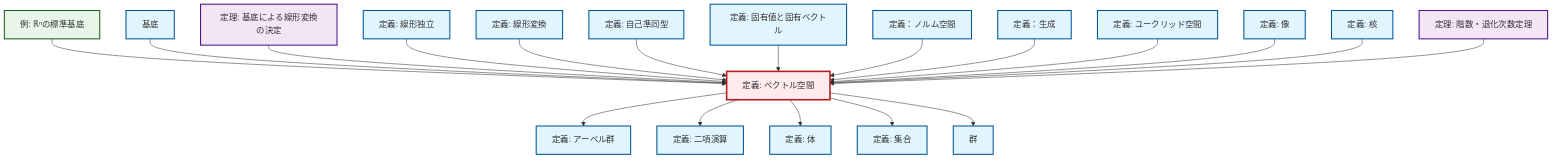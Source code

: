 graph TD
    classDef definition fill:#e1f5fe,stroke:#01579b,stroke-width:2px
    classDef theorem fill:#f3e5f5,stroke:#4a148c,stroke-width:2px
    classDef axiom fill:#fff3e0,stroke:#e65100,stroke-width:2px
    classDef example fill:#e8f5e9,stroke:#1b5e20,stroke-width:2px
    classDef current fill:#ffebee,stroke:#b71c1c,stroke-width:3px
    def-kernel["定義: 核"]:::definition
    def-linear-transformation["定義: 線形変換"]:::definition
    def-set["定義: 集合"]:::definition
    thm-linear-transformation-basis["定理: 基底による線形変換の決定"]:::theorem
    def-normed-vector-space["定義：ノルム空間"]:::definition
    def-vector-space["定義: ベクトル空間"]:::definition
    def-eigenvalue-eigenvector["定義: 固有値と固有ベクトル"]:::definition
    def-linear-independence["定義: 線形独立"]:::definition
    def-group["群"]:::definition
    def-endomorphism["定義: 自己準同型"]:::definition
    ex-standard-basis-rn["例: ℝⁿの標準基底"]:::example
    def-euclidean-space["定義: ユークリッド空間"]:::definition
    def-field["定義: 体"]:::definition
    def-image["定義: 像"]:::definition
    def-basis["基底"]:::definition
    def-abelian-group["定義: アーベル群"]:::definition
    thm-rank-nullity["定理: 階数・退化次数定理"]:::theorem
    def-span["定義：生成"]:::definition
    def-binary-operation["定義: 二項演算"]:::definition
    ex-standard-basis-rn --> def-vector-space
    def-basis --> def-vector-space
    thm-linear-transformation-basis --> def-vector-space
    def-linear-independence --> def-vector-space
    def-linear-transformation --> def-vector-space
    def-vector-space --> def-abelian-group
    def-endomorphism --> def-vector-space
    def-vector-space --> def-binary-operation
    def-eigenvalue-eigenvector --> def-vector-space
    def-normed-vector-space --> def-vector-space
    def-vector-space --> def-field
    def-vector-space --> def-set
    def-span --> def-vector-space
    def-vector-space --> def-group
    def-euclidean-space --> def-vector-space
    def-image --> def-vector-space
    def-kernel --> def-vector-space
    thm-rank-nullity --> def-vector-space
    class def-vector-space current